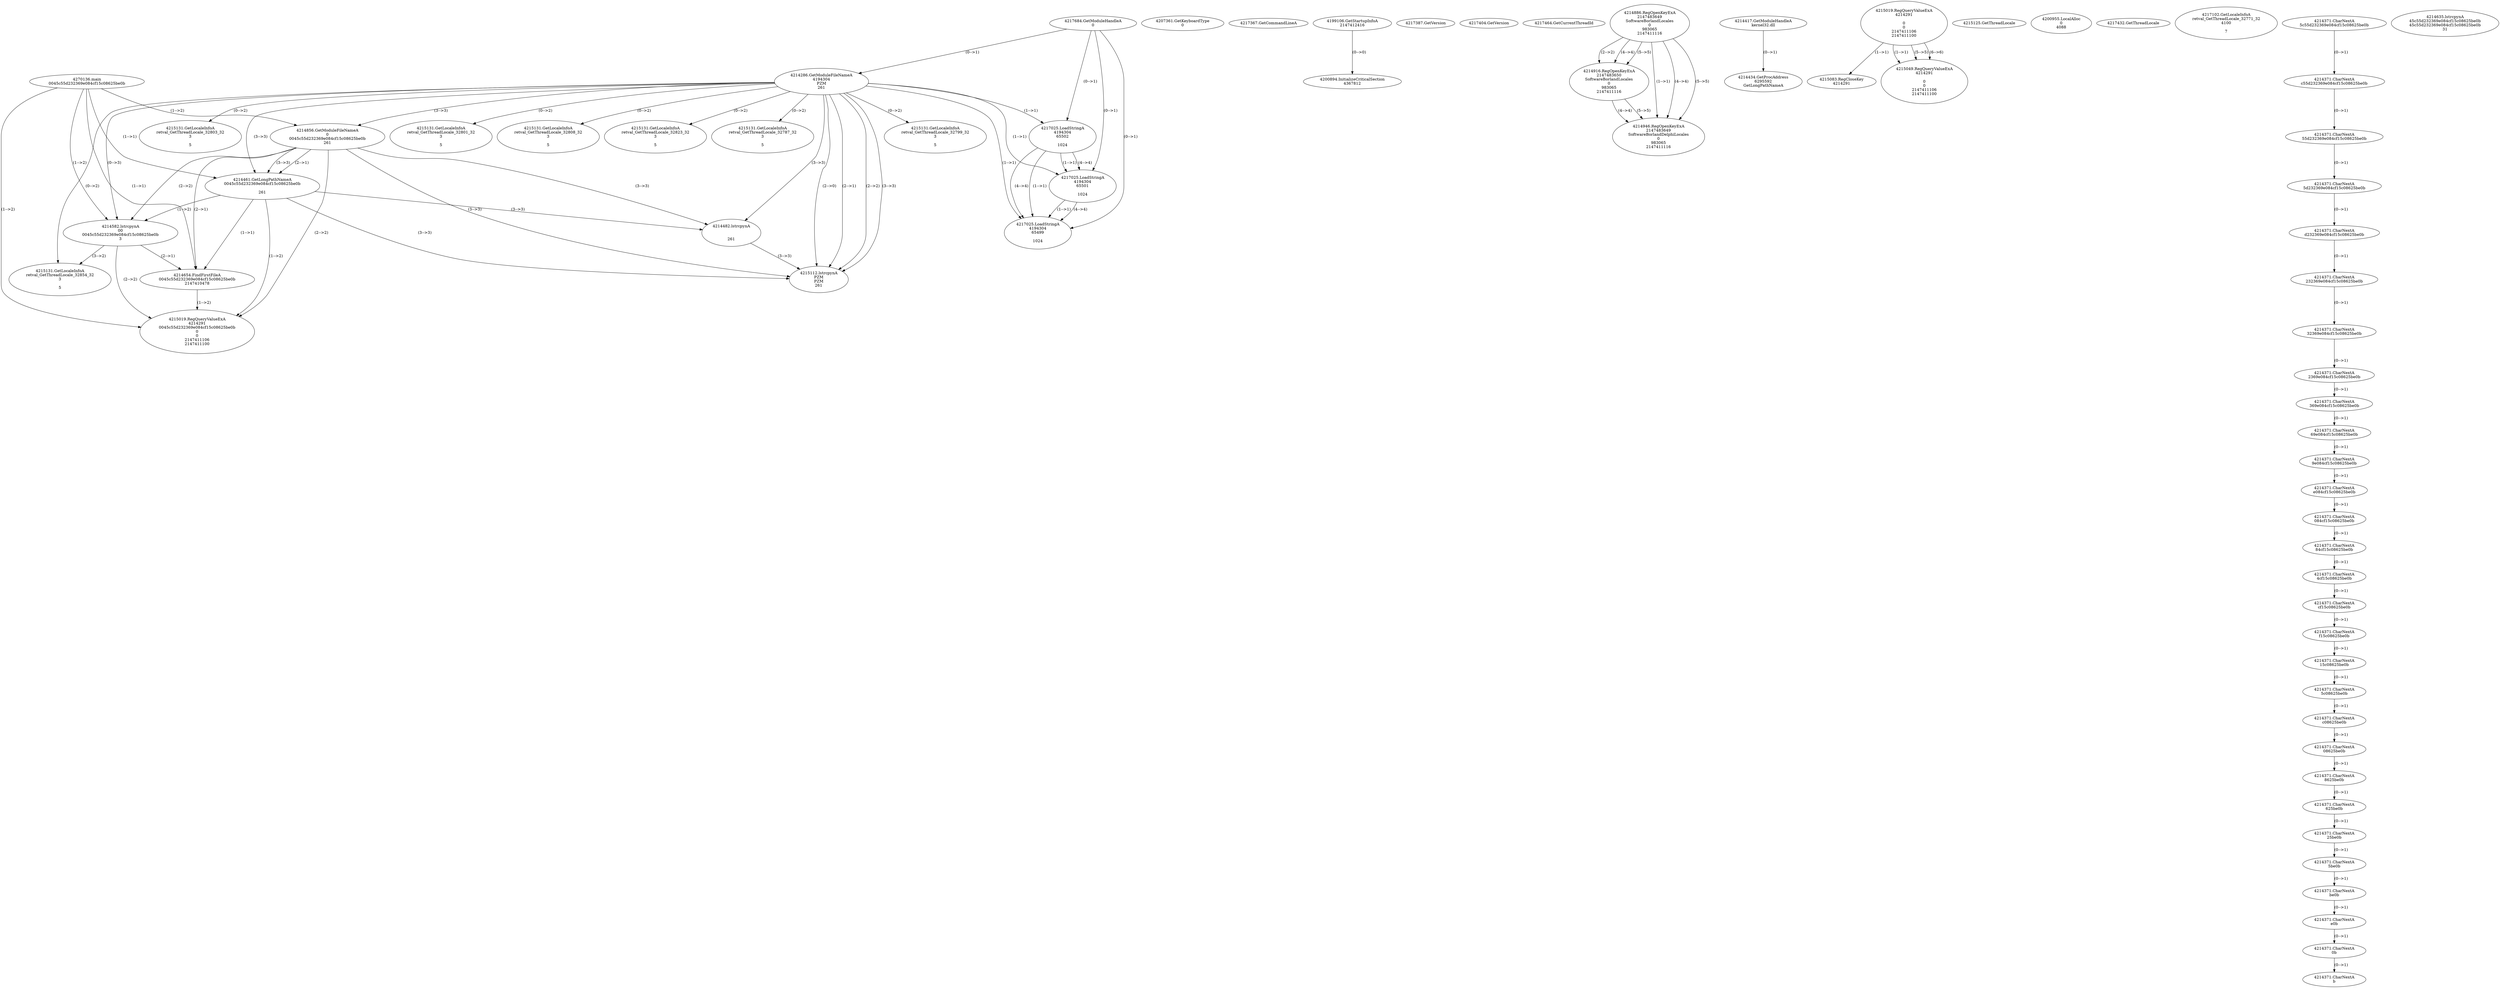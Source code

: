 // Global SCDG with merge call
digraph {
	0 [label="4270136.main
0045c55d232369e084cf15c08625be0b"]
	1 [label="4217684.GetModuleHandleA
0"]
	2 [label="4207361.GetKeyboardType
0"]
	3 [label="4217367.GetCommandLineA
"]
	4 [label="4199106.GetStartupInfoA
2147412416"]
	5 [label="4217387.GetVersion
"]
	6 [label="4217404.GetVersion
"]
	7 [label="4217464.GetCurrentThreadId
"]
	8 [label="4214286.GetModuleFileNameA
4194304
PZM
261"]
	1 -> 8 [label="(0-->1)"]
	9 [label="4214856.GetModuleFileNameA
0
0045c55d232369e084cf15c08625be0b
261"]
	0 -> 9 [label="(1-->2)"]
	8 -> 9 [label="(3-->3)"]
	10 [label="4214886.RegOpenKeyExA
2147483649
Software\Borland\Locales
0
983065
2147411116"]
	11 [label="4214916.RegOpenKeyExA
2147483650
Software\Borland\Locales
0
983065
2147411116"]
	10 -> 11 [label="(2-->2)"]
	10 -> 11 [label="(4-->4)"]
	10 -> 11 [label="(5-->5)"]
	12 [label="4214946.RegOpenKeyExA
2147483649
Software\Borland\Delphi\Locales
0
983065
2147411116"]
	10 -> 12 [label="(1-->1)"]
	10 -> 12 [label="(4-->4)"]
	11 -> 12 [label="(4-->4)"]
	10 -> 12 [label="(5-->5)"]
	11 -> 12 [label="(5-->5)"]
	13 [label="4214417.GetModuleHandleA
kernel32.dll"]
	14 [label="4214434.GetProcAddress
6295592
GetLongPathNameA"]
	13 -> 14 [label="(0-->1)"]
	15 [label="4214461.GetLongPathNameA
0045c55d232369e084cf15c08625be0b

261"]
	0 -> 15 [label="(1-->1)"]
	9 -> 15 [label="(2-->1)"]
	8 -> 15 [label="(3-->3)"]
	9 -> 15 [label="(3-->3)"]
	16 [label="4214482.lstrcpynA


261"]
	8 -> 16 [label="(3-->3)"]
	9 -> 16 [label="(3-->3)"]
	15 -> 16 [label="(3-->3)"]
	17 [label="4215019.RegQueryValueExA
4214291

0
0
2147411106
2147411100"]
	18 [label="4215083.RegCloseKey
4214291"]
	17 -> 18 [label="(1-->1)"]
	19 [label="4215112.lstrcpynA
PZM
PZM
261"]
	8 -> 19 [label="(2-->1)"]
	8 -> 19 [label="(2-->2)"]
	8 -> 19 [label="(3-->3)"]
	9 -> 19 [label="(3-->3)"]
	15 -> 19 [label="(3-->3)"]
	16 -> 19 [label="(3-->3)"]
	8 -> 19 [label="(2-->0)"]
	20 [label="4215125.GetThreadLocale
"]
	21 [label="4215131.GetLocaleInfoA
retval_GetThreadLocale_32803_32
3

5"]
	8 -> 21 [label="(0-->2)"]
	22 [label="4217025.LoadStringA
4194304
65502

1024"]
	1 -> 22 [label="(0-->1)"]
	8 -> 22 [label="(1-->1)"]
	23 [label="4217025.LoadStringA
4194304
65501

1024"]
	1 -> 23 [label="(0-->1)"]
	8 -> 23 [label="(1-->1)"]
	22 -> 23 [label="(1-->1)"]
	22 -> 23 [label="(4-->4)"]
	24 [label="4200894.InitializeCriticalSection
4367812"]
	4 -> 24 [label="(0-->0)"]
	25 [label="4200955.LocalAlloc
0
4088"]
	26 [label="4215049.RegQueryValueExA
4214291

0
0
2147411106
2147411100"]
	17 -> 26 [label="(1-->1)"]
	17 -> 26 [label="(5-->5)"]
	17 -> 26 [label="(6-->6)"]
	27 [label="4215131.GetLocaleInfoA
retval_GetThreadLocale_32801_32
3

5"]
	8 -> 27 [label="(0-->2)"]
	28 [label="4215131.GetLocaleInfoA
retval_GetThreadLocale_32808_32
3

5"]
	8 -> 28 [label="(0-->2)"]
	29 [label="4215131.GetLocaleInfoA
retval_GetThreadLocale_32823_32
3

5"]
	8 -> 29 [label="(0-->2)"]
	30 [label="4215131.GetLocaleInfoA
retval_GetThreadLocale_32787_32
3

5"]
	8 -> 30 [label="(0-->2)"]
	31 [label="4217025.LoadStringA
4194304
65499

1024"]
	1 -> 31 [label="(0-->1)"]
	8 -> 31 [label="(1-->1)"]
	22 -> 31 [label="(1-->1)"]
	23 -> 31 [label="(1-->1)"]
	22 -> 31 [label="(4-->4)"]
	23 -> 31 [label="(4-->4)"]
	32 [label="4217432.GetThreadLocale
"]
	33 [label="4217102.GetLocaleInfoA
retval_GetThreadLocale_32771_32
4100

7"]
	34 [label="4214582.lstrcpynA
00
0045c55d232369e084cf15c08625be0b
3"]
	0 -> 34 [label="(1-->2)"]
	9 -> 34 [label="(2-->2)"]
	15 -> 34 [label="(1-->2)"]
	8 -> 34 [label="(0-->3)"]
	35 [label="4214371.CharNextA
5c55d232369e084cf15c08625be0b"]
	36 [label="4214371.CharNextA
c55d232369e084cf15c08625be0b"]
	35 -> 36 [label="(0-->1)"]
	37 [label="4214371.CharNextA
55d232369e084cf15c08625be0b"]
	36 -> 37 [label="(0-->1)"]
	38 [label="4214371.CharNextA
5d232369e084cf15c08625be0b"]
	37 -> 38 [label="(0-->1)"]
	39 [label="4214371.CharNextA
d232369e084cf15c08625be0b"]
	38 -> 39 [label="(0-->1)"]
	40 [label="4214371.CharNextA
232369e084cf15c08625be0b"]
	39 -> 40 [label="(0-->1)"]
	41 [label="4214371.CharNextA
32369e084cf15c08625be0b"]
	40 -> 41 [label="(0-->1)"]
	42 [label="4214371.CharNextA
2369e084cf15c08625be0b"]
	41 -> 42 [label="(0-->1)"]
	43 [label="4214371.CharNextA
369e084cf15c08625be0b"]
	42 -> 43 [label="(0-->1)"]
	44 [label="4214371.CharNextA
69e084cf15c08625be0b"]
	43 -> 44 [label="(0-->1)"]
	45 [label="4214371.CharNextA
9e084cf15c08625be0b"]
	44 -> 45 [label="(0-->1)"]
	46 [label="4214371.CharNextA
e084cf15c08625be0b"]
	45 -> 46 [label="(0-->1)"]
	47 [label="4214371.CharNextA
084cf15c08625be0b"]
	46 -> 47 [label="(0-->1)"]
	48 [label="4214371.CharNextA
84cf15c08625be0b"]
	47 -> 48 [label="(0-->1)"]
	49 [label="4214371.CharNextA
4cf15c08625be0b"]
	48 -> 49 [label="(0-->1)"]
	50 [label="4214371.CharNextA
cf15c08625be0b"]
	49 -> 50 [label="(0-->1)"]
	51 [label="4214371.CharNextA
f15c08625be0b"]
	50 -> 51 [label="(0-->1)"]
	52 [label="4214371.CharNextA
15c08625be0b"]
	51 -> 52 [label="(0-->1)"]
	53 [label="4214371.CharNextA
5c08625be0b"]
	52 -> 53 [label="(0-->1)"]
	54 [label="4214371.CharNextA
c08625be0b"]
	53 -> 54 [label="(0-->1)"]
	55 [label="4214371.CharNextA
08625be0b"]
	54 -> 55 [label="(0-->1)"]
	56 [label="4214371.CharNextA
8625be0b"]
	55 -> 56 [label="(0-->1)"]
	57 [label="4214371.CharNextA
625be0b"]
	56 -> 57 [label="(0-->1)"]
	58 [label="4214371.CharNextA
25be0b"]
	57 -> 58 [label="(0-->1)"]
	59 [label="4214371.CharNextA
5be0b"]
	58 -> 59 [label="(0-->1)"]
	60 [label="4214371.CharNextA
be0b"]
	59 -> 60 [label="(0-->1)"]
	61 [label="4214371.CharNextA
e0b"]
	60 -> 61 [label="(0-->1)"]
	62 [label="4214371.CharNextA
0b"]
	61 -> 62 [label="(0-->1)"]
	63 [label="4214371.CharNextA
b"]
	62 -> 63 [label="(0-->1)"]
	64 [label="4214635.lstrcpynA
45c55d232369e084cf15c08625be0b
45c55d232369e084cf15c08625be0b
31"]
	65 [label="4214654.FindFirstFileA
0045c55d232369e084cf15c08625be0b
2147410478"]
	0 -> 65 [label="(1-->1)"]
	9 -> 65 [label="(2-->1)"]
	15 -> 65 [label="(1-->1)"]
	34 -> 65 [label="(2-->1)"]
	66 [label="4215019.RegQueryValueExA
4214291
0045c55d232369e084cf15c08625be0b
0
0
2147411106
2147411100"]
	0 -> 66 [label="(1-->2)"]
	9 -> 66 [label="(2-->2)"]
	15 -> 66 [label="(1-->2)"]
	34 -> 66 [label="(2-->2)"]
	65 -> 66 [label="(1-->2)"]
	67 [label="4215131.GetLocaleInfoA
retval_GetThreadLocale_32854_32
3

5"]
	8 -> 67 [label="(0-->2)"]
	34 -> 67 [label="(3-->2)"]
	68 [label="4215131.GetLocaleInfoA
retval_GetThreadLocale_32799_32
3

5"]
	8 -> 68 [label="(0-->2)"]
}
